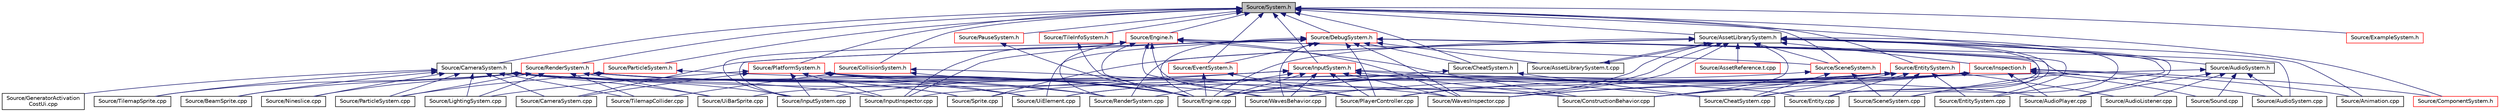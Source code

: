 digraph "Source/System.h"
{
 // LATEX_PDF_SIZE
  edge [fontname="Helvetica",fontsize="10",labelfontname="Helvetica",labelfontsize="10"];
  node [fontname="Helvetica",fontsize="10",shape=record];
  Node1 [label="Source/System.h",height=0.2,width=0.4,color="black", fillcolor="grey75", style="filled", fontcolor="black",tooltip="Base class for all Systems."];
  Node1 -> Node2 [dir="back",color="midnightblue",fontsize="10",style="solid",fontname="Helvetica"];
  Node2 [label="Source/AssetLibrarySystem.h",height=0.2,width=0.4,color="black", fillcolor="white", style="filled",URL="$AssetLibrarySystem_8h.html",tooltip="Asset System."];
  Node2 -> Node3 [dir="back",color="midnightblue",fontsize="10",style="solid",fontname="Helvetica"];
  Node3 [label="Source/Animation.cpp",height=0.2,width=0.4,color="black", fillcolor="white", style="filled",URL="$Animation_8cpp.html",tooltip="animation component implimentation"];
  Node2 -> Node4 [dir="back",color="midnightblue",fontsize="10",style="solid",fontname="Helvetica"];
  Node4 [label="Source/AssetLibrarySystem.t.cpp",height=0.2,width=0.4,color="black", fillcolor="white", style="filled",URL="$AssetLibrarySystem_8t_8cpp.html",tooltip="AssetLibrarySystem."];
  Node4 -> Node2 [dir="back",color="midnightblue",fontsize="10",style="solid",fontname="Helvetica"];
  Node2 -> Node5 [dir="back",color="midnightblue",fontsize="10",style="solid",fontname="Helvetica"];
  Node5 [label="Source/AssetReference.t.cpp",height=0.2,width=0.4,color="red", fillcolor="white", style="filled",URL="$AssetReference_8t_8cpp.html",tooltip="a reference to an Asset"];
  Node2 -> Node20 [dir="back",color="midnightblue",fontsize="10",style="solid",fontname="Helvetica"];
  Node20 [label="Source/AudioPlayer.cpp",height=0.2,width=0.4,color="black", fillcolor="white", style="filled",URL="$AudioPlayer_8cpp.html",tooltip="Component that plays audio."];
  Node2 -> Node11 [dir="back",color="midnightblue",fontsize="10",style="solid",fontname="Helvetica"];
  Node11 [label="Source/CheatSystem.cpp",height=0.2,width=0.4,color="black", fillcolor="white", style="filled",URL="$CheatSystem_8cpp.html",tooltip="CheatSystem Class definition."];
  Node2 -> Node15 [dir="back",color="midnightblue",fontsize="10",style="solid",fontname="Helvetica"];
  Node15 [label="Source/ConstructionBehavior.cpp",height=0.2,width=0.4,color="black", fillcolor="white", style="filled",URL="$ConstructionBehavior_8cpp.html",tooltip="handles the construction of towers and modification of terrain"];
  Node2 -> Node9 [dir="back",color="midnightblue",fontsize="10",style="solid",fontname="Helvetica"];
  Node9 [label="Source/Engine.cpp",height=0.2,width=0.4,color="black", fillcolor="white", style="filled",URL="$Engine_8cpp.html",tooltip="Engine class."];
  Node2 -> Node75 [dir="back",color="midnightblue",fontsize="10",style="solid",fontname="Helvetica"];
  Node75 [label="Source/Entity.cpp",height=0.2,width=0.4,color="black", fillcolor="white", style="filled",URL="$Entity_8cpp.html",tooltip="Function definitions for the Entity class."];
  Node2 -> Node76 [dir="back",color="midnightblue",fontsize="10",style="solid",fontname="Helvetica"];
  Node76 [label="Source/EntitySystem.cpp",height=0.2,width=0.4,color="black", fillcolor="white", style="filled",URL="$EntitySystem_8cpp.html",tooltip="System that manages the storing and handling of Entities."];
  Node2 -> Node77 [dir="back",color="midnightblue",fontsize="10",style="solid",fontname="Helvetica"];
  Node77 [label="Source/Inspection.h",height=0.2,width=0.4,color="red", fillcolor="white", style="filled",URL="$Inspection_8h.html",tooltip="Helper methods for inspecting things."];
  Node77 -> Node3 [dir="back",color="midnightblue",fontsize="10",style="solid",fontname="Helvetica"];
  Node77 -> Node20 [dir="back",color="midnightblue",fontsize="10",style="solid",fontname="Helvetica"];
  Node77 -> Node78 [dir="back",color="midnightblue",fontsize="10",style="solid",fontname="Helvetica"];
  Node78 [label="Source/AudioSystem.cpp",height=0.2,width=0.4,color="black", fillcolor="white", style="filled",URL="$AudioSystem_8cpp.html",tooltip="System that implements FMOD and allows the loading and playing of audio."];
  Node77 -> Node80 [dir="back",color="midnightblue",fontsize="10",style="solid",fontname="Helvetica"];
  Node80 [label="Source/ComponentSystem.h",height=0.2,width=0.4,color="red", fillcolor="white", style="filled",URL="$ComponentSystem_8h.html",tooltip="System that keeps track of a specific kind of Component."];
  Node77 -> Node15 [dir="back",color="midnightblue",fontsize="10",style="solid",fontname="Helvetica"];
  Node77 -> Node13 [dir="back",color="midnightblue",fontsize="10",style="solid",fontname="Helvetica"];
  Node13 [label="Source/PlayerController.cpp",height=0.2,width=0.4,color="black", fillcolor="white", style="filled",URL="$PlayerController_8cpp.html",tooltip="PlayerController Behaviour Class."];
  Node77 -> Node95 [dir="back",color="midnightblue",fontsize="10",style="solid",fontname="Helvetica"];
  Node95 [label="Source/Sound.cpp",height=0.2,width=0.4,color="black", fillcolor="white", style="filled",URL="$Sound_8cpp.html",tooltip="Wrapper class for FMOD sounds."];
  Node77 -> Node65 [dir="back",color="midnightblue",fontsize="10",style="solid",fontname="Helvetica"];
  Node65 [label="Source/Sprite.cpp",height=0.2,width=0.4,color="black", fillcolor="white", style="filled",URL="$Sprite_8cpp.html",tooltip="Implementation of Sprite component."];
  Node77 -> Node99 [dir="back",color="midnightblue",fontsize="10",style="solid",fontname="Helvetica"];
  Node99 [label="Source/UiBarSprite.cpp",height=0.2,width=0.4,color="black", fillcolor="white", style="filled",URL="$UiBarSprite_8cpp.html",tooltip="sprite that renders a ui bar"];
  Node77 -> Node100 [dir="back",color="midnightblue",fontsize="10",style="solid",fontname="Helvetica"];
  Node100 [label="Source/UiElement.cpp",height=0.2,width=0.4,color="black", fillcolor="white", style="filled",URL="$UiElement_8cpp.html",tooltip="Ui element component."];
  Node77 -> Node18 [dir="back",color="midnightblue",fontsize="10",style="solid",fontname="Helvetica"];
  Node18 [label="Source/WavesInspector.cpp",height=0.2,width=0.4,color="black", fillcolor="white", style="filled",URL="$WavesInspector_8cpp.html",tooltip="Definitions for wave and spawning editing in game."];
  Node2 -> Node13 [dir="back",color="midnightblue",fontsize="10",style="solid",fontname="Helvetica"];
  Node2 -> Node62 [dir="back",color="midnightblue",fontsize="10",style="solid",fontname="Helvetica"];
  Node62 [label="Source/RenderSystem.cpp",height=0.2,width=0.4,color="black", fillcolor="white", style="filled",URL="$RenderSystem_8cpp.html",tooltip="System responsible for drawing sprites and basic shapes."];
  Node2 -> Node101 [dir="back",color="midnightblue",fontsize="10",style="solid",fontname="Helvetica"];
  Node101 [label="Source/SceneSystem.cpp",height=0.2,width=0.4,color="black", fillcolor="white", style="filled",URL="$SceneSystem_8cpp.html",tooltip="handles the process of resetting and changing scenes"];
  Node2 -> Node102 [dir="back",color="midnightblue",fontsize="10",style="solid",fontname="Helvetica"];
  Node102 [label="Source/SceneSystem.h",height=0.2,width=0.4,color="red", fillcolor="white", style="filled",URL="$SceneSystem_8h.html",tooltip="handles the process of resetting and changing scenes"];
  Node102 -> Node11 [dir="back",color="midnightblue",fontsize="10",style="solid",fontname="Helvetica"];
  Node102 -> Node9 [dir="back",color="midnightblue",fontsize="10",style="solid",fontname="Helvetica"];
  Node102 -> Node101 [dir="back",color="midnightblue",fontsize="10",style="solid",fontname="Helvetica"];
  Node2 -> Node65 [dir="back",color="midnightblue",fontsize="10",style="solid",fontname="Helvetica"];
  Node2 -> Node17 [dir="back",color="midnightblue",fontsize="10",style="solid",fontname="Helvetica"];
  Node17 [label="Source/WavesBehavior.cpp",height=0.2,width=0.4,color="black", fillcolor="white", style="filled",URL="$WavesBehavior_8cpp.html",tooltip="Definitions for wave and spawning behavior."];
  Node2 -> Node18 [dir="back",color="midnightblue",fontsize="10",style="solid",fontname="Helvetica"];
  Node1 -> Node104 [dir="back",color="midnightblue",fontsize="10",style="solid",fontname="Helvetica"];
  Node104 [label="Source/AudioSystem.h",height=0.2,width=0.4,color="black", fillcolor="white", style="filled",URL="$AudioSystem_8h.html",tooltip="System that implements FMOD and allows the loading and playing of audio."];
  Node104 -> Node105 [dir="back",color="midnightblue",fontsize="10",style="solid",fontname="Helvetica"];
  Node105 [label="Source/AudioListener.cpp",height=0.2,width=0.4,color="black", fillcolor="white", style="filled",URL="$AudioListener_8cpp.html",tooltip="Component that picks up spatial audio."];
  Node104 -> Node20 [dir="back",color="midnightblue",fontsize="10",style="solid",fontname="Helvetica"];
  Node104 -> Node78 [dir="back",color="midnightblue",fontsize="10",style="solid",fontname="Helvetica"];
  Node104 -> Node9 [dir="back",color="midnightblue",fontsize="10",style="solid",fontname="Helvetica"];
  Node104 -> Node95 [dir="back",color="midnightblue",fontsize="10",style="solid",fontname="Helvetica"];
  Node1 -> Node106 [dir="back",color="midnightblue",fontsize="10",style="solid",fontname="Helvetica"];
  Node106 [label="Source/CameraSystem.h",height=0.2,width=0.4,color="black", fillcolor="white", style="filled",URL="$CameraSystem_8h.html",tooltip="System that handles the camera and coordinate systems / spaces."];
  Node106 -> Node49 [dir="back",color="midnightblue",fontsize="10",style="solid",fontname="Helvetica"];
  Node49 [label="Source/BeamSprite.cpp",height=0.2,width=0.4,color="black", fillcolor="white", style="filled",URL="$BeamSprite_8cpp.html",tooltip="Sprite that renders a beam with a scrollable texture."];
  Node106 -> Node107 [dir="back",color="midnightblue",fontsize="10",style="solid",fontname="Helvetica"];
  Node107 [label="Source/CameraSystem.cpp",height=0.2,width=0.4,color="black", fillcolor="white", style="filled",URL="$CameraSystem_8cpp.html",tooltip="System that handles the camera and coordinate systems / spaces."];
  Node106 -> Node15 [dir="back",color="midnightblue",fontsize="10",style="solid",fontname="Helvetica"];
  Node106 -> Node9 [dir="back",color="midnightblue",fontsize="10",style="solid",fontname="Helvetica"];
  Node106 -> Node24 [dir="back",color="midnightblue",fontsize="10",style="solid",fontname="Helvetica"];
  Node24 [label="Source/GeneratorActivation\lCostUi.cpp",height=0.2,width=0.4,color="black", fillcolor="white", style="filled",URL="$GeneratorActivationCostUi_8cpp.html",tooltip="displays the costs of activating generators"];
  Node106 -> Node108 [dir="back",color="midnightblue",fontsize="10",style="solid",fontname="Helvetica"];
  Node108 [label="Source/InputInspector.cpp",height=0.2,width=0.4,color="black", fillcolor="white", style="filled",URL="$InputInspector_8cpp.html",tooltip="Input system addition, holds Action and Debug info."];
  Node106 -> Node109 [dir="back",color="midnightblue",fontsize="10",style="solid",fontname="Helvetica"];
  Node109 [label="Source/InputSystem.cpp",height=0.2,width=0.4,color="black", fillcolor="white", style="filled",URL="$InputSystem_8cpp.html",tooltip="Input system, m_Handles key and mouse inputs."];
  Node106 -> Node58 [dir="back",color="midnightblue",fontsize="10",style="solid",fontname="Helvetica"];
  Node58 [label="Source/LightingSystem.cpp",height=0.2,width=0.4,color="black", fillcolor="white", style="filled",URL="$LightingSystem_8cpp.html",tooltip="Renders lights in the scene."];
  Node106 -> Node61 [dir="back",color="midnightblue",fontsize="10",style="solid",fontname="Helvetica"];
  Node61 [label="Source/Nineslice.cpp",height=0.2,width=0.4,color="black", fillcolor="white", style="filled",URL="$Nineslice_8cpp.html",tooltip="sprite that renders a nineslice"];
  Node106 -> Node110 [dir="back",color="midnightblue",fontsize="10",style="solid",fontname="Helvetica"];
  Node110 [label="Source/ParticleSystem.cpp",height=0.2,width=0.4,color="black", fillcolor="white", style="filled",URL="$ParticleSystem_8cpp.html",tooltip="Updates all particles using compute shader, spawns new ones in accordance with emitters' timing."];
  Node106 -> Node65 [dir="back",color="midnightblue",fontsize="10",style="solid",fontname="Helvetica"];
  Node106 -> Node111 [dir="back",color="midnightblue",fontsize="10",style="solid",fontname="Helvetica"];
  Node111 [label="Source/TilemapCollider.cpp",height=0.2,width=0.4,color="black", fillcolor="white", style="filled",URL="$TilemapCollider_8cpp.html",tooltip="tilemap collider"];
  Node106 -> Node67 [dir="back",color="midnightblue",fontsize="10",style="solid",fontname="Helvetica"];
  Node67 [label="Source/TilemapSprite.cpp",height=0.2,width=0.4,color="black", fillcolor="white", style="filled",URL="$TilemapSprite_8cpp.html",tooltip="A version of Sprite specifically for rendering tiles."];
  Node106 -> Node99 [dir="back",color="midnightblue",fontsize="10",style="solid",fontname="Helvetica"];
  Node106 -> Node100 [dir="back",color="midnightblue",fontsize="10",style="solid",fontname="Helvetica"];
  Node1 -> Node112 [dir="back",color="midnightblue",fontsize="10",style="solid",fontname="Helvetica"];
  Node112 [label="Source/CheatSystem.h",height=0.2,width=0.4,color="black", fillcolor="white", style="filled",URL="$CheatSystem_8h.html",tooltip="CheatSystem Class Declaration."];
  Node112 -> Node11 [dir="back",color="midnightblue",fontsize="10",style="solid",fontname="Helvetica"];
  Node112 -> Node9 [dir="back",color="midnightblue",fontsize="10",style="solid",fontname="Helvetica"];
  Node1 -> Node113 [dir="back",color="midnightblue",fontsize="10",style="solid",fontname="Helvetica"];
  Node113 [label="Source/CollisionSystem.h",height=0.2,width=0.4,color="red", fillcolor="white", style="filled",URL="$CollisionSystem_8h.html",tooltip="The CollisionSystem is responsible for checking for collisions between Different Colliders."];
  Node113 -> Node9 [dir="back",color="midnightblue",fontsize="10",style="solid",fontname="Helvetica"];
  Node113 -> Node13 [dir="back",color="midnightblue",fontsize="10",style="solid",fontname="Helvetica"];
  Node113 -> Node111 [dir="back",color="midnightblue",fontsize="10",style="solid",fontname="Helvetica"];
  Node1 -> Node80 [dir="back",color="midnightblue",fontsize="10",style="solid",fontname="Helvetica"];
  Node1 -> Node116 [dir="back",color="midnightblue",fontsize="10",style="solid",fontname="Helvetica"];
  Node116 [label="Source/DebugSystem.h",height=0.2,width=0.4,color="red", fillcolor="white", style="filled",URL="$DebugSystem_8h_source.html",tooltip=" "];
  Node116 -> Node4 [dir="back",color="midnightblue",fontsize="10",style="solid",fontname="Helvetica"];
  Node116 -> Node78 [dir="back",color="midnightblue",fontsize="10",style="solid",fontname="Helvetica"];
  Node116 -> Node107 [dir="back",color="midnightblue",fontsize="10",style="solid",fontname="Helvetica"];
  Node116 -> Node112 [dir="back",color="midnightblue",fontsize="10",style="solid",fontname="Helvetica"];
  Node116 -> Node9 [dir="back",color="midnightblue",fontsize="10",style="solid",fontname="Helvetica"];
  Node116 -> Node75 [dir="back",color="midnightblue",fontsize="10",style="solid",fontname="Helvetica"];
  Node116 -> Node76 [dir="back",color="midnightblue",fontsize="10",style="solid",fontname="Helvetica"];
  Node116 -> Node124 [dir="back",color="midnightblue",fontsize="10",style="solid",fontname="Helvetica"];
  Node124 [label="Source/EventSystem.h",height=0.2,width=0.4,color="red", fillcolor="white", style="filled",URL="$EventSystem_8h.html",tooltip="System that handles Events and EventListeners."];
  Node124 -> Node9 [dir="back",color="midnightblue",fontsize="10",style="solid",fontname="Helvetica"];
  Node124 -> Node13 [dir="back",color="midnightblue",fontsize="10",style="solid",fontname="Helvetica"];
  Node116 -> Node108 [dir="back",color="midnightblue",fontsize="10",style="solid",fontname="Helvetica"];
  Node116 -> Node109 [dir="back",color="midnightblue",fontsize="10",style="solid",fontname="Helvetica"];
  Node116 -> Node13 [dir="back",color="midnightblue",fontsize="10",style="solid",fontname="Helvetica"];
  Node116 -> Node101 [dir="back",color="midnightblue",fontsize="10",style="solid",fontname="Helvetica"];
  Node116 -> Node100 [dir="back",color="midnightblue",fontsize="10",style="solid",fontname="Helvetica"];
  Node116 -> Node17 [dir="back",color="midnightblue",fontsize="10",style="solid",fontname="Helvetica"];
  Node116 -> Node18 [dir="back",color="midnightblue",fontsize="10",style="solid",fontname="Helvetica"];
  Node1 -> Node142 [dir="back",color="midnightblue",fontsize="10",style="solid",fontname="Helvetica"];
  Node142 [label="Source/Engine.h",height=0.2,width=0.4,color="red", fillcolor="white", style="filled",URL="$Engine_8h.html",tooltip="Engine class."];
  Node142 -> Node15 [dir="back",color="midnightblue",fontsize="10",style="solid",fontname="Helvetica"];
  Node142 -> Node9 [dir="back",color="midnightblue",fontsize="10",style="solid",fontname="Helvetica"];
  Node142 -> Node108 [dir="back",color="midnightblue",fontsize="10",style="solid",fontname="Helvetica"];
  Node142 -> Node109 [dir="back",color="midnightblue",fontsize="10",style="solid",fontname="Helvetica"];
  Node142 -> Node13 [dir="back",color="midnightblue",fontsize="10",style="solid",fontname="Helvetica"];
  Node142 -> Node62 [dir="back",color="midnightblue",fontsize="10",style="solid",fontname="Helvetica"];
  Node142 -> Node102 [dir="back",color="midnightblue",fontsize="10",style="solid",fontname="Helvetica"];
  Node142 -> Node17 [dir="back",color="midnightblue",fontsize="10",style="solid",fontname="Helvetica"];
  Node142 -> Node18 [dir="back",color="midnightblue",fontsize="10",style="solid",fontname="Helvetica"];
  Node1 -> Node143 [dir="back",color="midnightblue",fontsize="10",style="solid",fontname="Helvetica"];
  Node143 [label="Source/EntitySystem.h",height=0.2,width=0.4,color="red", fillcolor="white", style="filled",URL="$EntitySystem_8h.html",tooltip="System that manages the storing and handling of Entities."];
  Node143 -> Node105 [dir="back",color="midnightblue",fontsize="10",style="solid",fontname="Helvetica"];
  Node143 -> Node11 [dir="back",color="midnightblue",fontsize="10",style="solid",fontname="Helvetica"];
  Node143 -> Node15 [dir="back",color="midnightblue",fontsize="10",style="solid",fontname="Helvetica"];
  Node143 -> Node9 [dir="back",color="midnightblue",fontsize="10",style="solid",fontname="Helvetica"];
  Node143 -> Node75 [dir="back",color="midnightblue",fontsize="10",style="solid",fontname="Helvetica"];
  Node143 -> Node76 [dir="back",color="midnightblue",fontsize="10",style="solid",fontname="Helvetica"];
  Node143 -> Node13 [dir="back",color="midnightblue",fontsize="10",style="solid",fontname="Helvetica"];
  Node143 -> Node101 [dir="back",color="midnightblue",fontsize="10",style="solid",fontname="Helvetica"];
  Node143 -> Node100 [dir="back",color="midnightblue",fontsize="10",style="solid",fontname="Helvetica"];
  Node143 -> Node17 [dir="back",color="midnightblue",fontsize="10",style="solid",fontname="Helvetica"];
  Node143 -> Node18 [dir="back",color="midnightblue",fontsize="10",style="solid",fontname="Helvetica"];
  Node1 -> Node124 [dir="back",color="midnightblue",fontsize="10",style="solid",fontname="Helvetica"];
  Node1 -> Node144 [dir="back",color="midnightblue",fontsize="10",style="solid",fontname="Helvetica"];
  Node144 [label="Source/ExampleSystem.h",height=0.2,width=0.4,color="red", fillcolor="white", style="filled",URL="$ExampleSystem_8h.html",tooltip="DESCRIPTION HERE."];
  Node1 -> Node146 [dir="back",color="midnightblue",fontsize="10",style="solid",fontname="Helvetica"];
  Node146 [label="Source/InputSystem.h",height=0.2,width=0.4,color="red", fillcolor="white", style="filled",URL="$InputSystem_8h.html",tooltip="Input system, m_Handles key and mouse inputs."];
  Node146 -> Node11 [dir="back",color="midnightblue",fontsize="10",style="solid",fontname="Helvetica"];
  Node146 -> Node15 [dir="back",color="midnightblue",fontsize="10",style="solid",fontname="Helvetica"];
  Node146 -> Node9 [dir="back",color="midnightblue",fontsize="10",style="solid",fontname="Helvetica"];
  Node146 -> Node75 [dir="back",color="midnightblue",fontsize="10",style="solid",fontname="Helvetica"];
  Node146 -> Node108 [dir="back",color="midnightblue",fontsize="10",style="solid",fontname="Helvetica"];
  Node146 -> Node109 [dir="back",color="midnightblue",fontsize="10",style="solid",fontname="Helvetica"];
  Node146 -> Node13 [dir="back",color="midnightblue",fontsize="10",style="solid",fontname="Helvetica"];
  Node146 -> Node62 [dir="back",color="midnightblue",fontsize="10",style="solid",fontname="Helvetica"];
  Node146 -> Node17 [dir="back",color="midnightblue",fontsize="10",style="solid",fontname="Helvetica"];
  Node146 -> Node18 [dir="back",color="midnightblue",fontsize="10",style="solid",fontname="Helvetica"];
  Node1 -> Node152 [dir="back",color="midnightblue",fontsize="10",style="solid",fontname="Helvetica"];
  Node152 [label="Source/ParticleSystem.h",height=0.2,width=0.4,color="red", fillcolor="white", style="filled",URL="$ParticleSystem_8h.html",tooltip="System in charge of managing compute shader and emitters."];
  Node152 -> Node9 [dir="back",color="midnightblue",fontsize="10",style="solid",fontname="Helvetica"];
  Node152 -> Node110 [dir="back",color="midnightblue",fontsize="10",style="solid",fontname="Helvetica"];
  Node1 -> Node154 [dir="back",color="midnightblue",fontsize="10",style="solid",fontname="Helvetica"];
  Node154 [label="Source/PauseSystem.h",height=0.2,width=0.4,color="red", fillcolor="white", style="filled",URL="$PauseSystem_8h_source.html",tooltip=" "];
  Node154 -> Node9 [dir="back",color="midnightblue",fontsize="10",style="solid",fontname="Helvetica"];
  Node1 -> Node127 [dir="back",color="midnightblue",fontsize="10",style="solid",fontname="Helvetica"];
  Node127 [label="Source/PlatformSystem.h",height=0.2,width=0.4,color="red", fillcolor="white", style="filled",URL="$PlatformSystem_8h.html",tooltip="Patform System class: initializes window and graphics (GLFW and GLEW), shuts them down on exit."];
  Node127 -> Node20 [dir="back",color="midnightblue",fontsize="10",style="solid",fontname="Helvetica"];
  Node127 -> Node107 [dir="back",color="midnightblue",fontsize="10",style="solid",fontname="Helvetica"];
  Node127 -> Node9 [dir="back",color="midnightblue",fontsize="10",style="solid",fontname="Helvetica"];
  Node127 -> Node108 [dir="back",color="midnightblue",fontsize="10",style="solid",fontname="Helvetica"];
  Node127 -> Node109 [dir="back",color="midnightblue",fontsize="10",style="solid",fontname="Helvetica"];
  Node127 -> Node58 [dir="back",color="midnightblue",fontsize="10",style="solid",fontname="Helvetica"];
  Node127 -> Node62 [dir="back",color="midnightblue",fontsize="10",style="solid",fontname="Helvetica"];
  Node127 -> Node100 [dir="back",color="midnightblue",fontsize="10",style="solid",fontname="Helvetica"];
  Node1 -> Node155 [dir="back",color="midnightblue",fontsize="10",style="solid",fontname="Helvetica"];
  Node155 [label="Source/RenderSystem.h",height=0.2,width=0.4,color="red", fillcolor="white", style="filled",URL="$RenderSystem_8h.html",tooltip="System responsible for drawing sprites and basic shapes."];
  Node155 -> Node49 [dir="back",color="midnightblue",fontsize="10",style="solid",fontname="Helvetica"];
  Node155 -> Node9 [dir="back",color="midnightblue",fontsize="10",style="solid",fontname="Helvetica"];
  Node155 -> Node58 [dir="back",color="midnightblue",fontsize="10",style="solid",fontname="Helvetica"];
  Node155 -> Node61 [dir="back",color="midnightblue",fontsize="10",style="solid",fontname="Helvetica"];
  Node155 -> Node110 [dir="back",color="midnightblue",fontsize="10",style="solid",fontname="Helvetica"];
  Node155 -> Node62 [dir="back",color="midnightblue",fontsize="10",style="solid",fontname="Helvetica"];
  Node155 -> Node65 [dir="back",color="midnightblue",fontsize="10",style="solid",fontname="Helvetica"];
  Node155 -> Node111 [dir="back",color="midnightblue",fontsize="10",style="solid",fontname="Helvetica"];
  Node155 -> Node67 [dir="back",color="midnightblue",fontsize="10",style="solid",fontname="Helvetica"];
  Node155 -> Node99 [dir="back",color="midnightblue",fontsize="10",style="solid",fontname="Helvetica"];
  Node155 -> Node100 [dir="back",color="midnightblue",fontsize="10",style="solid",fontname="Helvetica"];
  Node155 -> Node17 [dir="back",color="midnightblue",fontsize="10",style="solid",fontname="Helvetica"];
  Node155 -> Node18 [dir="back",color="midnightblue",fontsize="10",style="solid",fontname="Helvetica"];
  Node1 -> Node102 [dir="back",color="midnightblue",fontsize="10",style="solid",fontname="Helvetica"];
  Node1 -> Node157 [dir="back",color="midnightblue",fontsize="10",style="solid",fontname="Helvetica"];
  Node157 [label="Source/TileInfoSystem.h",height=0.2,width=0.4,color="red", fillcolor="white", style="filled",URL="$TileInfoSystem_8h.html",tooltip="System to get info about given tile indices."];
  Node157 -> Node9 [dir="back",color="midnightblue",fontsize="10",style="solid",fontname="Helvetica"];
}
